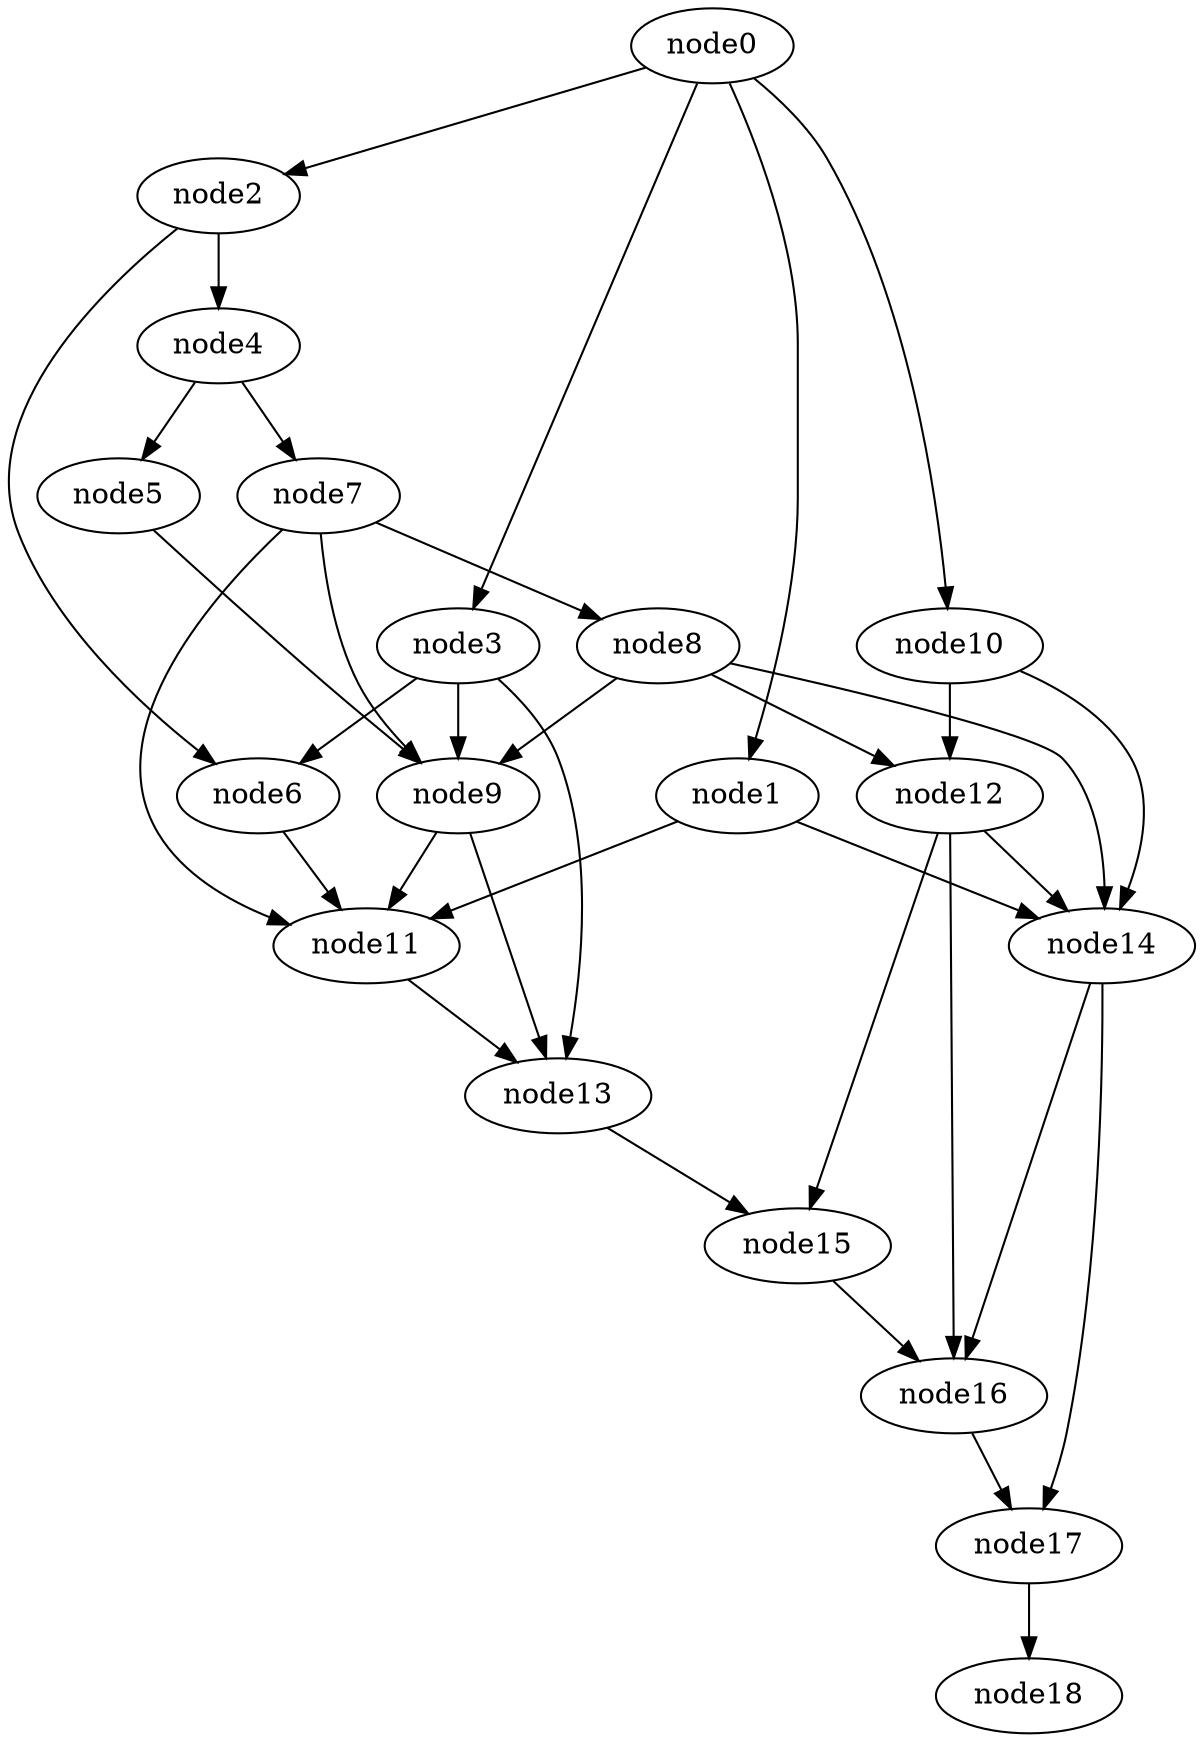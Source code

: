digraph g{
	node18
	node17 -> node18
	node16 -> node17
	node15 -> node16
	node14 -> node17
	node14 -> node16
	node13 -> node15
	node12 -> node16
	node12 -> node15
	node12 -> node14
	node11 -> node13
	node10 -> node14
	node10 -> node12
	node9 -> node13
	node9 -> node11
	node8 -> node14
	node8 -> node12
	node8 -> node9
	node7 -> node11
	node7 -> node9
	node7 -> node8
	node6 -> node11
	node5 -> node9
	node4 -> node7
	node4 -> node5
	node3 -> node13
	node3 -> node9
	node3 -> node6
	node2 -> node6
	node2 -> node4
	node1 -> node14
	node1 -> node11
	node0 -> node10
	node0 -> node3
	node0 -> node2
	node0 -> node1
}

